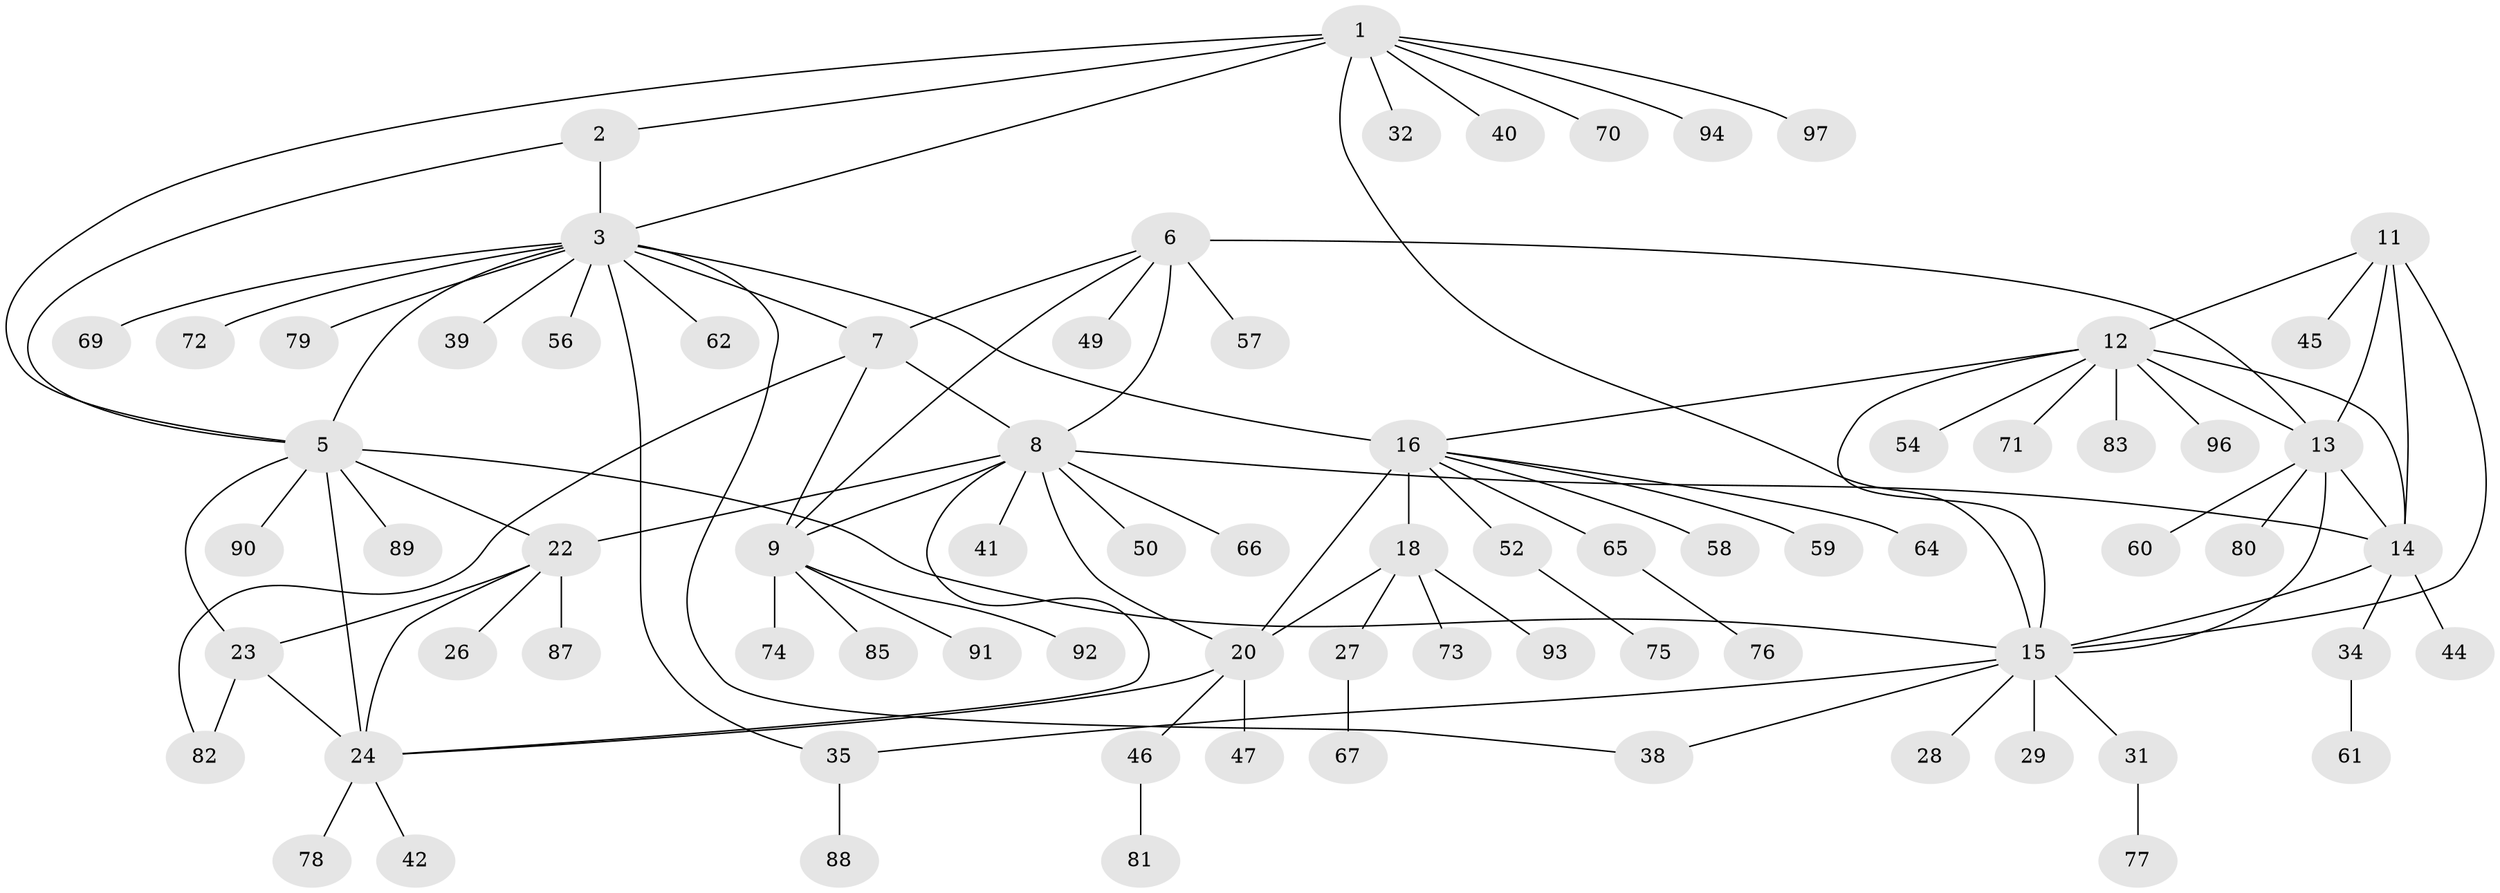 // original degree distribution, {10: 0.03, 4: 0.05, 8: 0.07, 5: 0.04, 6: 0.03, 11: 0.01, 9: 0.01, 7: 0.02, 12: 0.01, 2: 0.13, 1: 0.58, 3: 0.02}
// Generated by graph-tools (version 1.1) at 2025/42/03/06/25 10:42:11]
// undirected, 77 vertices, 103 edges
graph export_dot {
graph [start="1"]
  node [color=gray90,style=filled];
  1 [super="+43"];
  2;
  3 [super="+4"];
  5 [super="+21"];
  6 [super="+30"];
  7;
  8 [super="+10"];
  9 [super="+100"];
  11;
  12 [super="+99"];
  13 [super="+86"];
  14 [super="+53"];
  15 [super="+63"];
  16 [super="+17"];
  18 [super="+19"];
  20 [super="+33"];
  22 [super="+84"];
  23 [super="+25"];
  24 [super="+37"];
  26 [super="+36"];
  27;
  28;
  29;
  31 [super="+68"];
  32;
  34 [super="+55"];
  35 [super="+48"];
  38 [super="+51"];
  39;
  40;
  41;
  42;
  44;
  45;
  46;
  47;
  49;
  50;
  52;
  54;
  56;
  57;
  58;
  59;
  60;
  61;
  62;
  64;
  65;
  66;
  67;
  69 [super="+98"];
  70;
  71;
  72;
  73;
  74;
  75;
  76;
  77;
  78;
  79 [super="+95"];
  80;
  81;
  82;
  83;
  85;
  87;
  88;
  89;
  90;
  91;
  92;
  93;
  94;
  96;
  97;
  1 -- 2;
  1 -- 3 [weight=2];
  1 -- 5;
  1 -- 15;
  1 -- 32;
  1 -- 40;
  1 -- 70;
  1 -- 94;
  1 -- 97;
  2 -- 3 [weight=2];
  2 -- 5;
  3 -- 5 [weight=2];
  3 -- 7;
  3 -- 35;
  3 -- 56;
  3 -- 69;
  3 -- 72;
  3 -- 79;
  3 -- 38;
  3 -- 39;
  3 -- 16;
  3 -- 62;
  5 -- 22;
  5 -- 23 [weight=2];
  5 -- 24;
  5 -- 89;
  5 -- 90;
  5 -- 15;
  6 -- 7;
  6 -- 8 [weight=2];
  6 -- 9;
  6 -- 13;
  6 -- 49;
  6 -- 57;
  7 -- 8 [weight=2];
  7 -- 9;
  7 -- 82;
  8 -- 9 [weight=2];
  8 -- 20;
  8 -- 22;
  8 -- 41;
  8 -- 50;
  8 -- 66;
  8 -- 14;
  8 -- 24;
  9 -- 74;
  9 -- 85;
  9 -- 91;
  9 -- 92;
  11 -- 12;
  11 -- 13;
  11 -- 14;
  11 -- 15;
  11 -- 45;
  12 -- 13;
  12 -- 14;
  12 -- 15;
  12 -- 16;
  12 -- 54;
  12 -- 71;
  12 -- 83;
  12 -- 96;
  13 -- 14;
  13 -- 15;
  13 -- 60;
  13 -- 80;
  14 -- 15;
  14 -- 34;
  14 -- 44;
  15 -- 28;
  15 -- 29;
  15 -- 31;
  15 -- 35;
  15 -- 38;
  16 -- 18 [weight=4];
  16 -- 20 [weight=2];
  16 -- 52;
  16 -- 58;
  16 -- 64;
  16 -- 65;
  16 -- 59;
  18 -- 20 [weight=2];
  18 -- 27;
  18 -- 93;
  18 -- 73;
  20 -- 24;
  20 -- 46;
  20 -- 47;
  22 -- 23 [weight=2];
  22 -- 24;
  22 -- 26;
  22 -- 87;
  23 -- 24 [weight=2];
  23 -- 82;
  24 -- 42;
  24 -- 78;
  27 -- 67;
  31 -- 77;
  34 -- 61;
  35 -- 88;
  46 -- 81;
  52 -- 75;
  65 -- 76;
}
